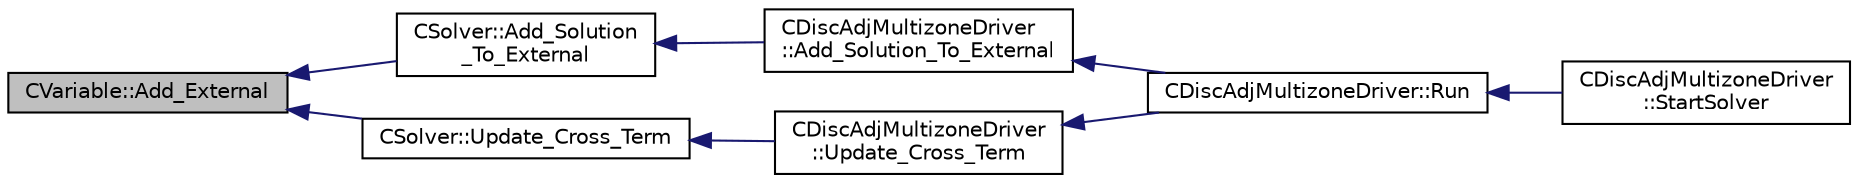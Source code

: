 digraph "CVariable::Add_External"
{
  edge [fontname="Helvetica",fontsize="10",labelfontname="Helvetica",labelfontsize="10"];
  node [fontname="Helvetica",fontsize="10",shape=record];
  rankdir="LR";
  Node30 [label="CVariable::Add_External",height=0.2,width=0.4,color="black", fillcolor="grey75", style="filled", fontcolor="black"];
  Node30 -> Node31 [dir="back",color="midnightblue",fontsize="10",style="solid",fontname="Helvetica"];
  Node31 [label="CSolver::Add_Solution\l_To_External",height=0.2,width=0.4,color="black", fillcolor="white", style="filled",URL="$class_c_solver.html#a22fa1395771e72abb70a2001ee28e097",tooltip="Add the current Solution vector to External. "];
  Node31 -> Node32 [dir="back",color="midnightblue",fontsize="10",style="solid",fontname="Helvetica"];
  Node32 [label="CDiscAdjMultizoneDriver\l::Add_Solution_To_External",height=0.2,width=0.4,color="black", fillcolor="white", style="filled",URL="$class_c_disc_adj_multizone_driver.html#a438dc32a32e4e453776f9d94f3c64ac9",tooltip="Add Solution vector to External. "];
  Node32 -> Node33 [dir="back",color="midnightblue",fontsize="10",style="solid",fontname="Helvetica"];
  Node33 [label="CDiscAdjMultizoneDriver::Run",height=0.2,width=0.4,color="black", fillcolor="white", style="filled",URL="$class_c_disc_adj_multizone_driver.html#af996aecdb6d20aa4fc81c9b67295abf5",tooltip="[Overload] Run an discrete adjoint update of all solvers within multiple zones. "];
  Node33 -> Node34 [dir="back",color="midnightblue",fontsize="10",style="solid",fontname="Helvetica"];
  Node34 [label="CDiscAdjMultizoneDriver\l::StartSolver",height=0.2,width=0.4,color="black", fillcolor="white", style="filled",URL="$class_c_disc_adj_multizone_driver.html#a75de0a1a482ceeed4301a384f1515092",tooltip="[Overload] Launch the computation for discrete adjoint multizone problems. "];
  Node30 -> Node35 [dir="back",color="midnightblue",fontsize="10",style="solid",fontname="Helvetica"];
  Node35 [label="CSolver::Update_Cross_Term",height=0.2,width=0.4,color="black", fillcolor="white", style="filled",URL="$class_c_solver.html#aab820aec4d316794dd2e65c1aef06408",tooltip="Update a given cross-term with relaxation and the running total (External). "];
  Node35 -> Node36 [dir="back",color="midnightblue",fontsize="10",style="solid",fontname="Helvetica"];
  Node36 [label="CDiscAdjMultizoneDriver\l::Update_Cross_Term",height=0.2,width=0.4,color="black", fillcolor="white", style="filled",URL="$class_c_disc_adj_multizone_driver.html#a2082c38dcc2c5d0e165c56925811bb8e",tooltip="Extract contribution of iZone to jZone with BGS relaxation. "];
  Node36 -> Node33 [dir="back",color="midnightblue",fontsize="10",style="solid",fontname="Helvetica"];
}
